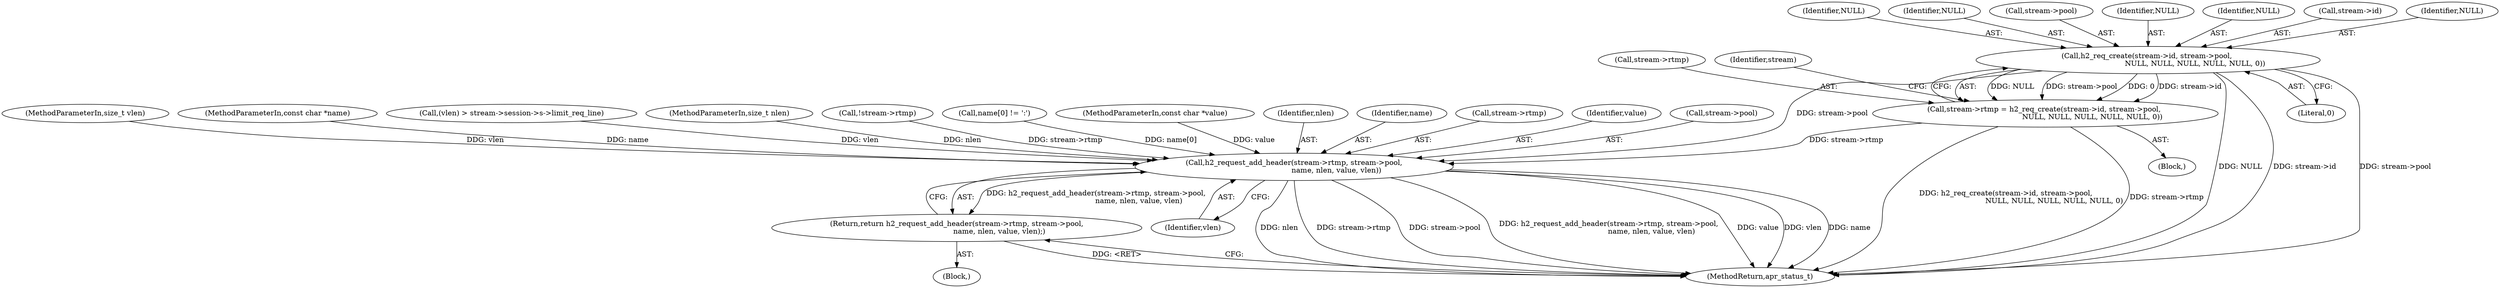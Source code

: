 digraph "0_httpd_29c63b786ae028d82405421585e91283c8fa0da3_0@API" {
"1000267" [label="(Call,h2_req_create(stream->id, stream->pool, \n                                         NULL, NULL, NULL, NULL, NULL, 0))"];
"1000263" [label="(Call,stream->rtmp = h2_req_create(stream->id, stream->pool, \n                                         NULL, NULL, NULL, NULL, NULL, 0))"];
"1000290" [label="(Call,h2_request_add_header(stream->rtmp, stream->pool,\n                                     name, nlen, value, vlen))"];
"1000289" [label="(Return,return h2_request_add_header(stream->rtmp, stream->pool,\n                                     name, nlen, value, vlen);)"];
"1000108" [label="(MethodParameterIn,size_t vlen)"];
"1000105" [label="(MethodParameterIn,const char *name)"];
"1000301" [label="(MethodReturn,apr_status_t)"];
"1000279" [label="(Literal,0)"];
"1000126" [label="(Call,(vlen) > stream->session->s->limit_req_line)"];
"1000290" [label="(Call,h2_request_add_header(stream->rtmp, stream->pool,\n                                     name, nlen, value, vlen))"];
"1000264" [label="(Call,stream->rtmp)"];
"1000107" [label="(MethodParameterIn,const char *value)"];
"1000256" [label="(Block,)"];
"1000267" [label="(Call,h2_req_create(stream->id, stream->pool, \n                                         NULL, NULL, NULL, NULL, NULL, 0))"];
"1000298" [label="(Identifier,nlen)"];
"1000297" [label="(Identifier,name)"];
"1000274" [label="(Identifier,NULL)"];
"1000283" [label="(Identifier,stream)"];
"1000106" [label="(MethodParameterIn,size_t nlen)"];
"1000258" [label="(Call,!stream->rtmp)"];
"1000277" [label="(Identifier,NULL)"];
"1000271" [label="(Call,stream->pool)"];
"1000199" [label="(Call,name[0] != ':')"];
"1000291" [label="(Call,stream->rtmp)"];
"1000275" [label="(Identifier,NULL)"];
"1000278" [label="(Identifier,NULL)"];
"1000268" [label="(Call,stream->id)"];
"1000300" [label="(Identifier,vlen)"];
"1000262" [label="(Block,)"];
"1000263" [label="(Call,stream->rtmp = h2_req_create(stream->id, stream->pool, \n                                         NULL, NULL, NULL, NULL, NULL, 0))"];
"1000299" [label="(Identifier,value)"];
"1000294" [label="(Call,stream->pool)"];
"1000289" [label="(Return,return h2_request_add_header(stream->rtmp, stream->pool,\n                                     name, nlen, value, vlen);)"];
"1000276" [label="(Identifier,NULL)"];
"1000267" -> "1000263"  [label="AST: "];
"1000267" -> "1000279"  [label="CFG: "];
"1000268" -> "1000267"  [label="AST: "];
"1000271" -> "1000267"  [label="AST: "];
"1000274" -> "1000267"  [label="AST: "];
"1000275" -> "1000267"  [label="AST: "];
"1000276" -> "1000267"  [label="AST: "];
"1000277" -> "1000267"  [label="AST: "];
"1000278" -> "1000267"  [label="AST: "];
"1000279" -> "1000267"  [label="AST: "];
"1000263" -> "1000267"  [label="CFG: "];
"1000267" -> "1000301"  [label="DDG: NULL"];
"1000267" -> "1000301"  [label="DDG: stream->id"];
"1000267" -> "1000301"  [label="DDG: stream->pool"];
"1000267" -> "1000263"  [label="DDG: NULL"];
"1000267" -> "1000263"  [label="DDG: stream->pool"];
"1000267" -> "1000263"  [label="DDG: 0"];
"1000267" -> "1000263"  [label="DDG: stream->id"];
"1000267" -> "1000290"  [label="DDG: stream->pool"];
"1000263" -> "1000262"  [label="AST: "];
"1000264" -> "1000263"  [label="AST: "];
"1000283" -> "1000263"  [label="CFG: "];
"1000263" -> "1000301"  [label="DDG: h2_req_create(stream->id, stream->pool, \n                                         NULL, NULL, NULL, NULL, NULL, 0)"];
"1000263" -> "1000301"  [label="DDG: stream->rtmp"];
"1000263" -> "1000290"  [label="DDG: stream->rtmp"];
"1000290" -> "1000289"  [label="AST: "];
"1000290" -> "1000300"  [label="CFG: "];
"1000291" -> "1000290"  [label="AST: "];
"1000294" -> "1000290"  [label="AST: "];
"1000297" -> "1000290"  [label="AST: "];
"1000298" -> "1000290"  [label="AST: "];
"1000299" -> "1000290"  [label="AST: "];
"1000300" -> "1000290"  [label="AST: "];
"1000289" -> "1000290"  [label="CFG: "];
"1000290" -> "1000301"  [label="DDG: nlen"];
"1000290" -> "1000301"  [label="DDG: stream->rtmp"];
"1000290" -> "1000301"  [label="DDG: stream->pool"];
"1000290" -> "1000301"  [label="DDG: h2_request_add_header(stream->rtmp, stream->pool,\n                                     name, nlen, value, vlen)"];
"1000290" -> "1000301"  [label="DDG: value"];
"1000290" -> "1000301"  [label="DDG: vlen"];
"1000290" -> "1000301"  [label="DDG: name"];
"1000290" -> "1000289"  [label="DDG: h2_request_add_header(stream->rtmp, stream->pool,\n                                     name, nlen, value, vlen)"];
"1000258" -> "1000290"  [label="DDG: stream->rtmp"];
"1000199" -> "1000290"  [label="DDG: name[0]"];
"1000105" -> "1000290"  [label="DDG: name"];
"1000106" -> "1000290"  [label="DDG: nlen"];
"1000107" -> "1000290"  [label="DDG: value"];
"1000126" -> "1000290"  [label="DDG: vlen"];
"1000108" -> "1000290"  [label="DDG: vlen"];
"1000289" -> "1000256"  [label="AST: "];
"1000301" -> "1000289"  [label="CFG: "];
"1000289" -> "1000301"  [label="DDG: <RET>"];
}
